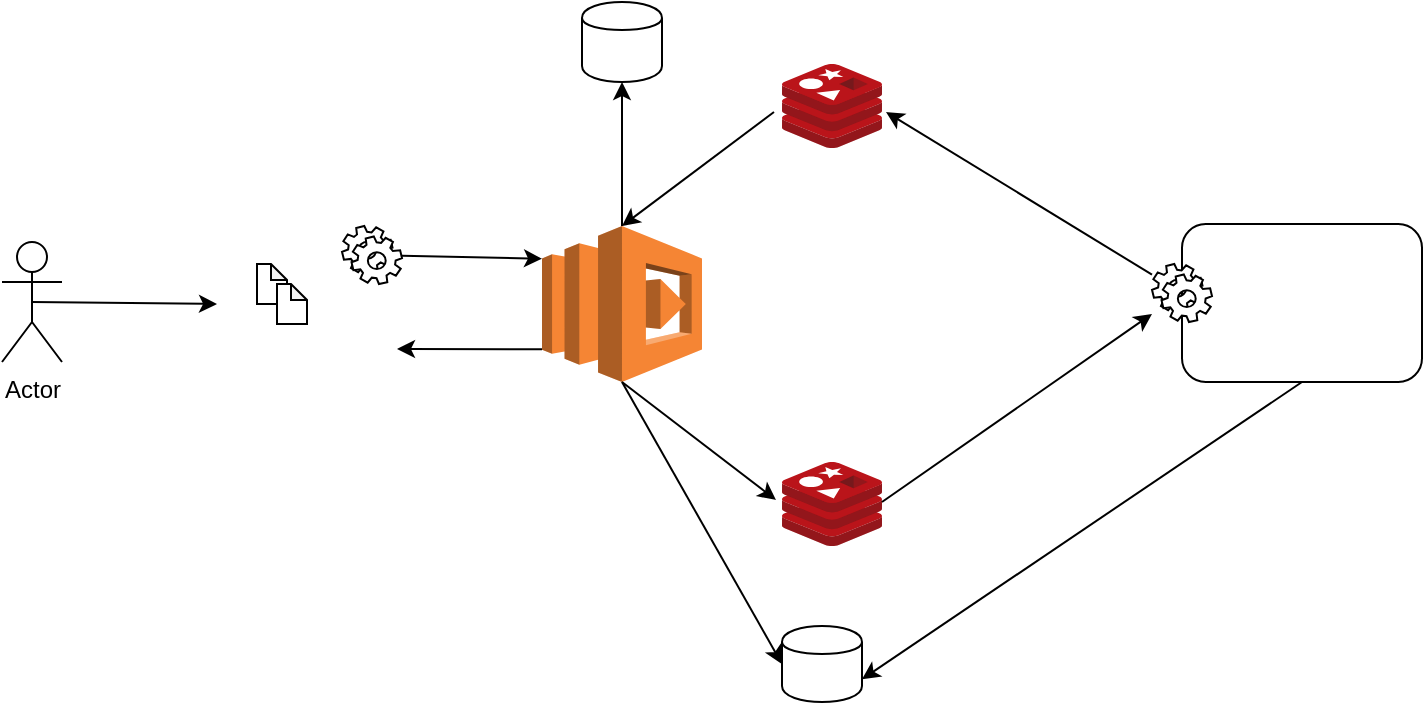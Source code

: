 <mxfile version="10.6.3" type="device"><diagram id="BEWfSDC12GnnIerhgMuy" name="Page-1"><mxGraphModel dx="1080" dy="435" grid="1" gridSize="10" guides="1" tooltips="1" connect="1" arrows="1" fold="1" page="1" pageScale="1" pageWidth="1100" pageHeight="850" math="0" shadow="0"><root><mxCell id="0"/><mxCell id="1" parent="0"/><mxCell id="q8t9fXVYOrt8NHvyUvVY-4" value="" style="group" vertex="1" connectable="0" parent="1"><mxGeometry x="117.5" y="156" width="90" height="90" as="geometry"/></mxCell><mxCell id="q8t9fXVYOrt8NHvyUvVY-1" value="" style="shape=image;html=1;verticalAlign=top;verticalLabelPosition=bottom;labelBackgroundColor=#ffffff;imageAspect=0;aspect=fixed;image=https://cdn2.iconfinder.com/data/icons/stilllife/48x48/filesystems/gnome-fs-ftp.png" vertex="1" parent="q8t9fXVYOrt8NHvyUvVY-4"><mxGeometry width="90" height="90" as="geometry"/></mxCell><mxCell id="q8t9fXVYOrt8NHvyUvVY-2" value="" style="shape=note;whiteSpace=wrap;html=1;backgroundOutline=1;darkOpacity=0.05;size=8;" vertex="1" parent="q8t9fXVYOrt8NHvyUvVY-4"><mxGeometry x="20" y="25" width="15" height="20" as="geometry"/></mxCell><mxCell id="q8t9fXVYOrt8NHvyUvVY-3" value="" style="shape=note;whiteSpace=wrap;html=1;backgroundOutline=1;darkOpacity=0.05;size=8;" vertex="1" parent="q8t9fXVYOrt8NHvyUvVY-4"><mxGeometry x="30" y="35" width="15" height="20" as="geometry"/></mxCell><mxCell id="q8t9fXVYOrt8NHvyUvVY-7" value="" style="shape=mxgraph.bpmn.service_task;html=1;outlineConnect=0;" vertex="1" parent="q8t9fXVYOrt8NHvyUvVY-4"><mxGeometry x="62.5" y="6" width="30" height="29" as="geometry"/></mxCell><mxCell id="q8t9fXVYOrt8NHvyUvVY-5" value="Actor" style="shape=umlActor;verticalLabelPosition=bottom;labelBackgroundColor=#ffffff;verticalAlign=top;html=1;outlineConnect=0;" vertex="1" parent="1"><mxGeometry x="10" y="170" width="30" height="60" as="geometry"/></mxCell><mxCell id="q8t9fXVYOrt8NHvyUvVY-6" value="" style="endArrow=classic;html=1;entryX=0;entryY=0.5;entryDx=0;entryDy=0;exitX=0.5;exitY=0.5;exitDx=0;exitDy=0;exitPerimeter=0;" edge="1" parent="1" source="q8t9fXVYOrt8NHvyUvVY-5" target="q8t9fXVYOrt8NHvyUvVY-1"><mxGeometry width="50" height="50" relative="1" as="geometry"><mxPoint x="10" y="320" as="sourcePoint"/><mxPoint x="60" y="270" as="targetPoint"/></mxGeometry></mxCell><mxCell id="q8t9fXVYOrt8NHvyUvVY-9" value="" style="outlineConnect=0;dashed=0;verticalLabelPosition=bottom;verticalAlign=top;align=center;html=1;shape=mxgraph.aws3.lambda;fillColor=#F58534;gradientColor=none;" vertex="1" parent="1"><mxGeometry x="280" y="162" width="80" height="78" as="geometry"/></mxCell><mxCell id="q8t9fXVYOrt8NHvyUvVY-10" value="" style="aspect=fixed;html=1;perimeter=none;align=center;shadow=0;dashed=0;image;fontSize=12;image=img/lib/mscae/Cache_Redis_Product.svg;" vertex="1" parent="1"><mxGeometry x="400" y="280" width="50" height="42" as="geometry"/></mxCell><mxCell id="q8t9fXVYOrt8NHvyUvVY-13" style="edgeStyle=orthogonalEdgeStyle;rounded=0;orthogonalLoop=1;jettySize=auto;html=1;exitX=0.25;exitY=0;exitDx=0;exitDy=0;" edge="1" parent="1" source="q8t9fXVYOrt8NHvyUvVY-11"><mxGeometry relative="1" as="geometry"><mxPoint x="425" y="110" as="targetPoint"/></mxGeometry></mxCell><mxCell id="q8t9fXVYOrt8NHvyUvVY-11" value="" style="aspect=fixed;html=1;perimeter=none;align=center;shadow=0;dashed=0;image;fontSize=12;image=img/lib/mscae/Cache_Redis_Product.svg;" vertex="1" parent="1"><mxGeometry x="400" y="81" width="50" height="42" as="geometry"/></mxCell><mxCell id="q8t9fXVYOrt8NHvyUvVY-14" value="" style="rounded=1;whiteSpace=wrap;html=1;" vertex="1" parent="1"><mxGeometry x="600" y="161" width="120" height="79" as="geometry"/></mxCell><mxCell id="q8t9fXVYOrt8NHvyUvVY-15" value="" style="shape=mxgraph.bpmn.service_task;html=1;outlineConnect=0;" vertex="1" parent="1"><mxGeometry x="585" y="181" width="30" height="29" as="geometry"/></mxCell><mxCell id="q8t9fXVYOrt8NHvyUvVY-16" value="" style="shape=cylinder;whiteSpace=wrap;html=1;boundedLbl=1;backgroundOutline=1;" vertex="1" parent="1"><mxGeometry x="300" y="50" width="40" height="40" as="geometry"/></mxCell><mxCell id="q8t9fXVYOrt8NHvyUvVY-17" value="" style="shape=cylinder;whiteSpace=wrap;html=1;boundedLbl=1;backgroundOutline=1;" vertex="1" parent="1"><mxGeometry x="400" y="362" width="40" height="38" as="geometry"/></mxCell><mxCell id="q8t9fXVYOrt8NHvyUvVY-18" value="" style="endArrow=classic;html=1;entryX=0;entryY=0.21;entryDx=0;entryDy=0;entryPerimeter=0;" edge="1" parent="1" source="q8t9fXVYOrt8NHvyUvVY-7" target="q8t9fXVYOrt8NHvyUvVY-9"><mxGeometry width="50" height="50" relative="1" as="geometry"><mxPoint x="210" y="270" as="sourcePoint"/><mxPoint x="303" y="280" as="targetPoint"/></mxGeometry></mxCell><mxCell id="q8t9fXVYOrt8NHvyUvVY-19" value="" style="endArrow=classic;html=1;entryX=-0.06;entryY=0.452;entryDx=0;entryDy=0;entryPerimeter=0;exitX=0.5;exitY=1;exitDx=0;exitDy=0;exitPerimeter=0;" edge="1" parent="1" source="q8t9fXVYOrt8NHvyUvVY-9" target="q8t9fXVYOrt8NHvyUvVY-10"><mxGeometry width="50" height="50" relative="1" as="geometry"><mxPoint x="390" y="161" as="sourcePoint"/><mxPoint x="460" y="182" as="targetPoint"/></mxGeometry></mxCell><mxCell id="q8t9fXVYOrt8NHvyUvVY-20" value="" style="endArrow=classic;html=1;" edge="1" parent="1" target="q8t9fXVYOrt8NHvyUvVY-15"><mxGeometry width="50" height="50" relative="1" as="geometry"><mxPoint x="450" y="300" as="sourcePoint"/><mxPoint x="450" y="190.5" as="targetPoint"/></mxGeometry></mxCell><mxCell id="q8t9fXVYOrt8NHvyUvVY-21" value="" style="endArrow=classic;html=1;entryX=1.04;entryY=0.571;entryDx=0;entryDy=0;entryPerimeter=0;" edge="1" parent="1" source="q8t9fXVYOrt8NHvyUvVY-15" target="q8t9fXVYOrt8NHvyUvVY-11"><mxGeometry width="50" height="50" relative="1" as="geometry"><mxPoint x="240" y="210" as="sourcePoint"/><mxPoint x="310" y="231" as="targetPoint"/></mxGeometry></mxCell><mxCell id="q8t9fXVYOrt8NHvyUvVY-22" value="" style="endArrow=classic;html=1;entryX=0.5;entryY=0;entryDx=0;entryDy=0;entryPerimeter=0;exitX=-0.08;exitY=0.571;exitDx=0;exitDy=0;exitPerimeter=0;" edge="1" parent="1" source="q8t9fXVYOrt8NHvyUvVY-11" target="q8t9fXVYOrt8NHvyUvVY-9"><mxGeometry width="50" height="50" relative="1" as="geometry"><mxPoint x="250" y="220" as="sourcePoint"/><mxPoint x="320" y="241" as="targetPoint"/></mxGeometry></mxCell><mxCell id="q8t9fXVYOrt8NHvyUvVY-23" value="" style="endArrow=classic;html=1;exitX=0.5;exitY=0;exitDx=0;exitDy=0;exitPerimeter=0;entryX=0.5;entryY=1;entryDx=0;entryDy=0;" edge="1" parent="1" source="q8t9fXVYOrt8NHvyUvVY-9" target="q8t9fXVYOrt8NHvyUvVY-16"><mxGeometry width="50" height="50" relative="1" as="geometry"><mxPoint x="200" y="280" as="sourcePoint"/><mxPoint x="310" y="80" as="targetPoint"/><Array as="points"/></mxGeometry></mxCell><mxCell id="q8t9fXVYOrt8NHvyUvVY-24" value="" style="endArrow=classic;html=1;entryX=0;entryY=0.5;entryDx=0;entryDy=0;exitX=0.5;exitY=1;exitDx=0;exitDy=0;exitPerimeter=0;" edge="1" parent="1" source="q8t9fXVYOrt8NHvyUvVY-9" target="q8t9fXVYOrt8NHvyUvVY-17"><mxGeometry width="50" height="50" relative="1" as="geometry"><mxPoint x="270" y="240" as="sourcePoint"/><mxPoint x="340" y="261" as="targetPoint"/></mxGeometry></mxCell><mxCell id="q8t9fXVYOrt8NHvyUvVY-25" value="" style="endArrow=classic;html=1;entryX=1;entryY=0.7;entryDx=0;entryDy=0;exitX=0.5;exitY=1;exitDx=0;exitDy=0;" edge="1" parent="1" source="q8t9fXVYOrt8NHvyUvVY-14" target="q8t9fXVYOrt8NHvyUvVY-17"><mxGeometry width="50" height="50" relative="1" as="geometry"><mxPoint x="280" y="250" as="sourcePoint"/><mxPoint x="350" y="271" as="targetPoint"/></mxGeometry></mxCell><mxCell id="q8t9fXVYOrt8NHvyUvVY-26" value="" style="endArrow=classic;html=1;entryX=1;entryY=0.75;entryDx=0;entryDy=0;exitX=0;exitY=0.79;exitDx=0;exitDy=0;exitPerimeter=0;" edge="1" parent="1" source="q8t9fXVYOrt8NHvyUvVY-9" target="q8t9fXVYOrt8NHvyUvVY-1"><mxGeometry width="50" height="50" relative="1" as="geometry"><mxPoint x="290" y="260" as="sourcePoint"/><mxPoint x="360" y="281" as="targetPoint"/></mxGeometry></mxCell></root></mxGraphModel></diagram></mxfile>